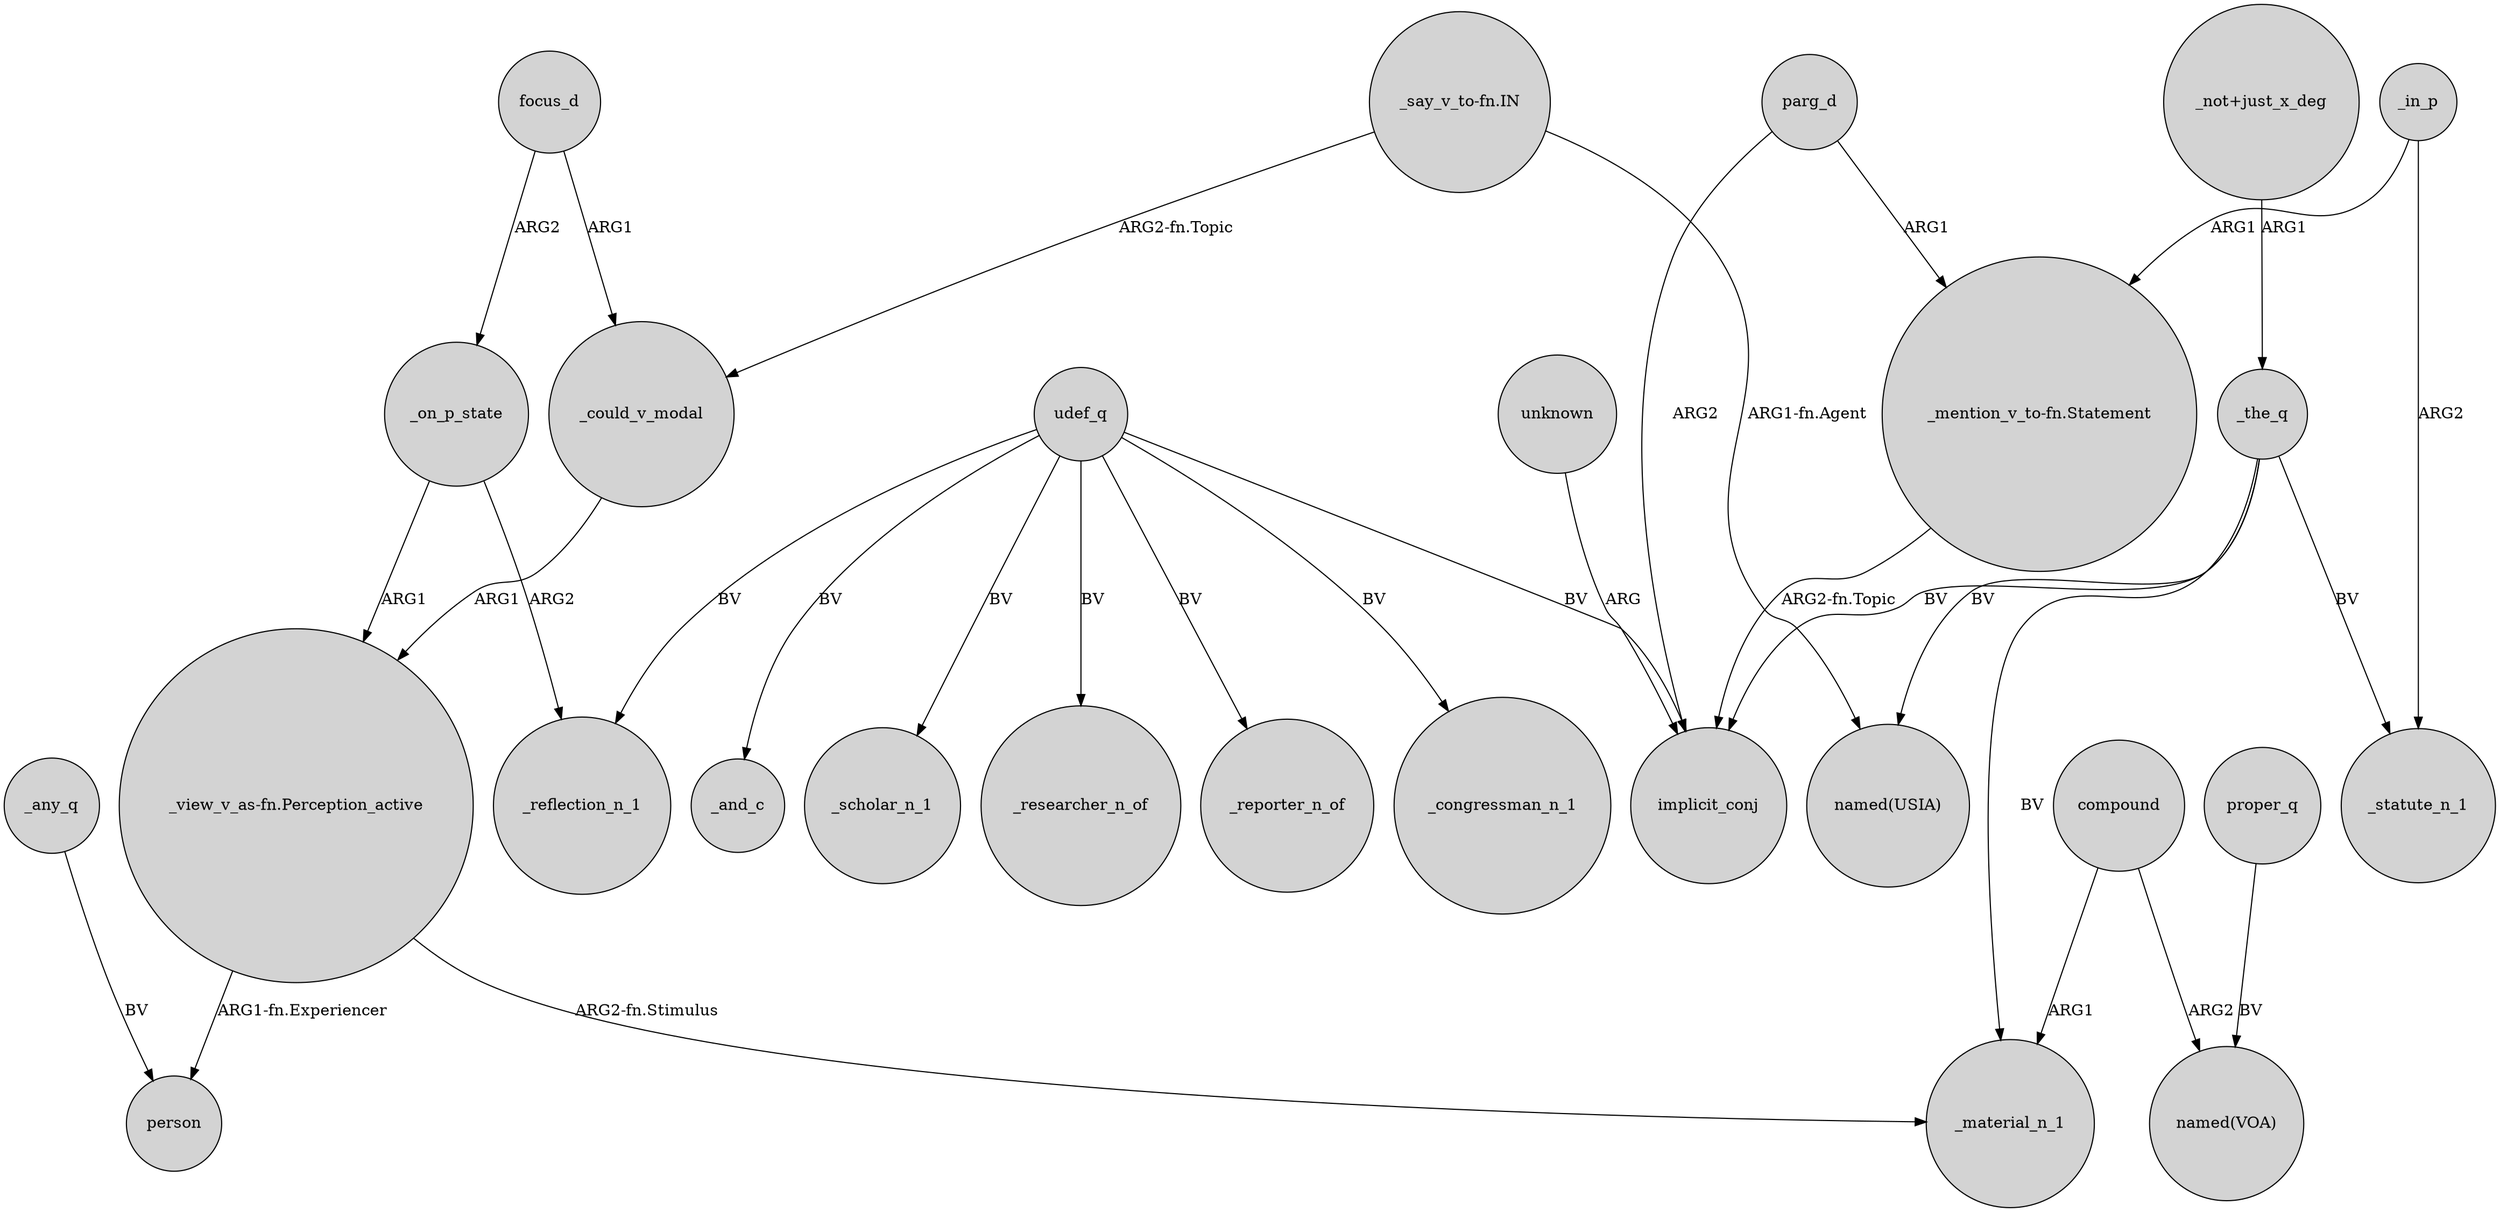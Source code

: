 digraph {
	node [shape=circle style=filled]
	parg_d -> implicit_conj [label=ARG2]
	proper_q -> "named(VOA)" [label=BV]
	_the_q -> _material_n_1 [label=BV]
	_the_q -> "named(USIA)" [label=BV]
	"_view_v_as-fn.Perception_active" -> _material_n_1 [label="ARG2-fn.Stimulus"]
	focus_d -> _on_p_state [label=ARG2]
	_the_q -> implicit_conj [label=BV]
	compound -> _material_n_1 [label=ARG1]
	unknown -> implicit_conj [label=ARG]
	udef_q -> _scholar_n_1 [label=BV]
	focus_d -> _could_v_modal [label=ARG1]
	udef_q -> implicit_conj [label=BV]
	_in_p -> _statute_n_1 [label=ARG2]
	compound -> "named(VOA)" [label=ARG2]
	"_not+just_x_deg" -> _the_q [label=ARG1]
	"_say_v_to-fn.IN" -> "named(USIA)" [label="ARG1-fn.Agent"]
	_the_q -> _statute_n_1 [label=BV]
	udef_q -> _researcher_n_of [label=BV]
	_on_p_state -> _reflection_n_1 [label=ARG2]
	udef_q -> _reporter_n_of [label=BV]
	_could_v_modal -> "_view_v_as-fn.Perception_active" [label=ARG1]
	udef_q -> _congressman_n_1 [label=BV]
	"_view_v_as-fn.Perception_active" -> person [label="ARG1-fn.Experiencer"]
	parg_d -> "_mention_v_to-fn.Statement" [label=ARG1]
	_any_q -> person [label=BV]
	udef_q -> _reflection_n_1 [label=BV]
	udef_q -> _and_c [label=BV]
	"_say_v_to-fn.IN" -> _could_v_modal [label="ARG2-fn.Topic"]
	"_mention_v_to-fn.Statement" -> implicit_conj [label="ARG2-fn.Topic"]
	_on_p_state -> "_view_v_as-fn.Perception_active" [label=ARG1]
	_in_p -> "_mention_v_to-fn.Statement" [label=ARG1]
}
